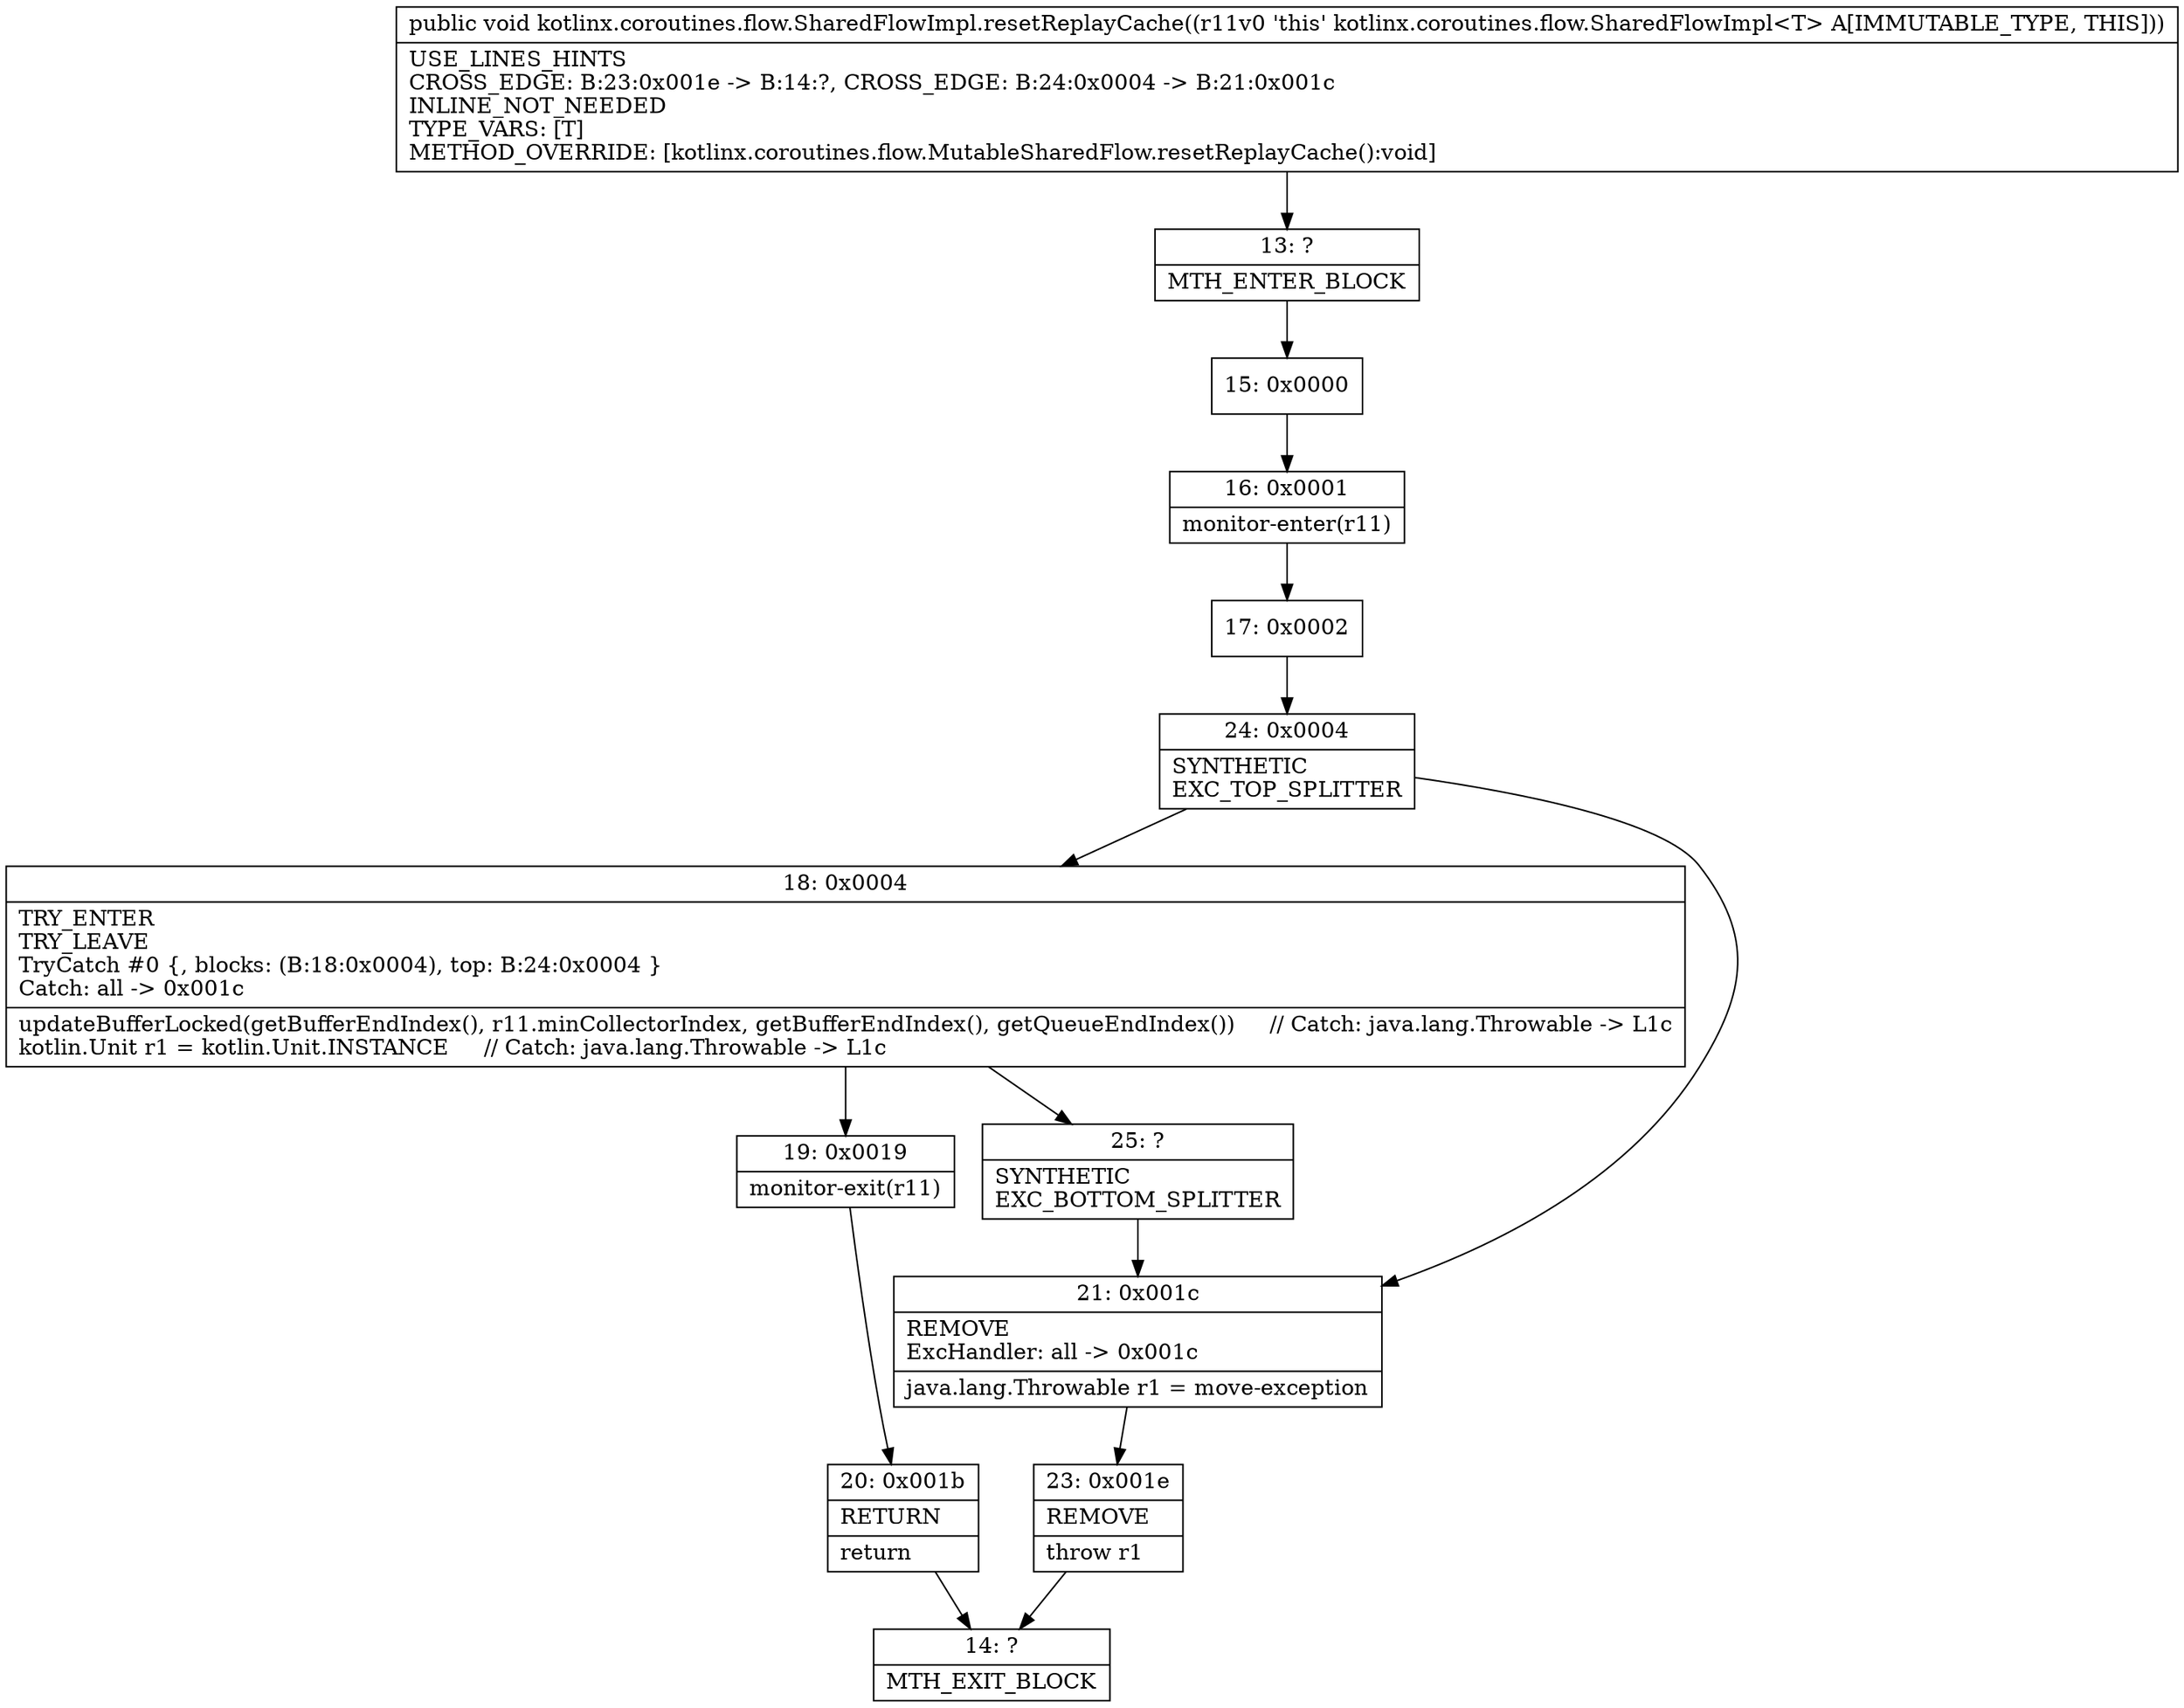 digraph "CFG forkotlinx.coroutines.flow.SharedFlowImpl.resetReplayCache()V" {
Node_13 [shape=record,label="{13\:\ ?|MTH_ENTER_BLOCK\l}"];
Node_15 [shape=record,label="{15\:\ 0x0000}"];
Node_16 [shape=record,label="{16\:\ 0x0001|monitor\-enter(r11)\l}"];
Node_17 [shape=record,label="{17\:\ 0x0002}"];
Node_24 [shape=record,label="{24\:\ 0x0004|SYNTHETIC\lEXC_TOP_SPLITTER\l}"];
Node_18 [shape=record,label="{18\:\ 0x0004|TRY_ENTER\lTRY_LEAVE\lTryCatch #0 \{, blocks: (B:18:0x0004), top: B:24:0x0004 \}\lCatch: all \-\> 0x001c\l|updateBufferLocked(getBufferEndIndex(), r11.minCollectorIndex, getBufferEndIndex(), getQueueEndIndex())     \/\/ Catch: java.lang.Throwable \-\> L1c\lkotlin.Unit r1 = kotlin.Unit.INSTANCE     \/\/ Catch: java.lang.Throwable \-\> L1c\l}"];
Node_19 [shape=record,label="{19\:\ 0x0019|monitor\-exit(r11)\l}"];
Node_20 [shape=record,label="{20\:\ 0x001b|RETURN\l|return\l}"];
Node_14 [shape=record,label="{14\:\ ?|MTH_EXIT_BLOCK\l}"];
Node_25 [shape=record,label="{25\:\ ?|SYNTHETIC\lEXC_BOTTOM_SPLITTER\l}"];
Node_21 [shape=record,label="{21\:\ 0x001c|REMOVE\lExcHandler: all \-\> 0x001c\l|java.lang.Throwable r1 = move\-exception\l}"];
Node_23 [shape=record,label="{23\:\ 0x001e|REMOVE\l|throw r1\l}"];
MethodNode[shape=record,label="{public void kotlinx.coroutines.flow.SharedFlowImpl.resetReplayCache((r11v0 'this' kotlinx.coroutines.flow.SharedFlowImpl\<T\> A[IMMUTABLE_TYPE, THIS]))  | USE_LINES_HINTS\lCROSS_EDGE: B:23:0x001e \-\> B:14:?, CROSS_EDGE: B:24:0x0004 \-\> B:21:0x001c\lINLINE_NOT_NEEDED\lTYPE_VARS: [T]\lMETHOD_OVERRIDE: [kotlinx.coroutines.flow.MutableSharedFlow.resetReplayCache():void]\l}"];
MethodNode -> Node_13;Node_13 -> Node_15;
Node_15 -> Node_16;
Node_16 -> Node_17;
Node_17 -> Node_24;
Node_24 -> Node_18;
Node_24 -> Node_21;
Node_18 -> Node_19;
Node_18 -> Node_25;
Node_19 -> Node_20;
Node_20 -> Node_14;
Node_25 -> Node_21;
Node_21 -> Node_23;
Node_23 -> Node_14;
}

